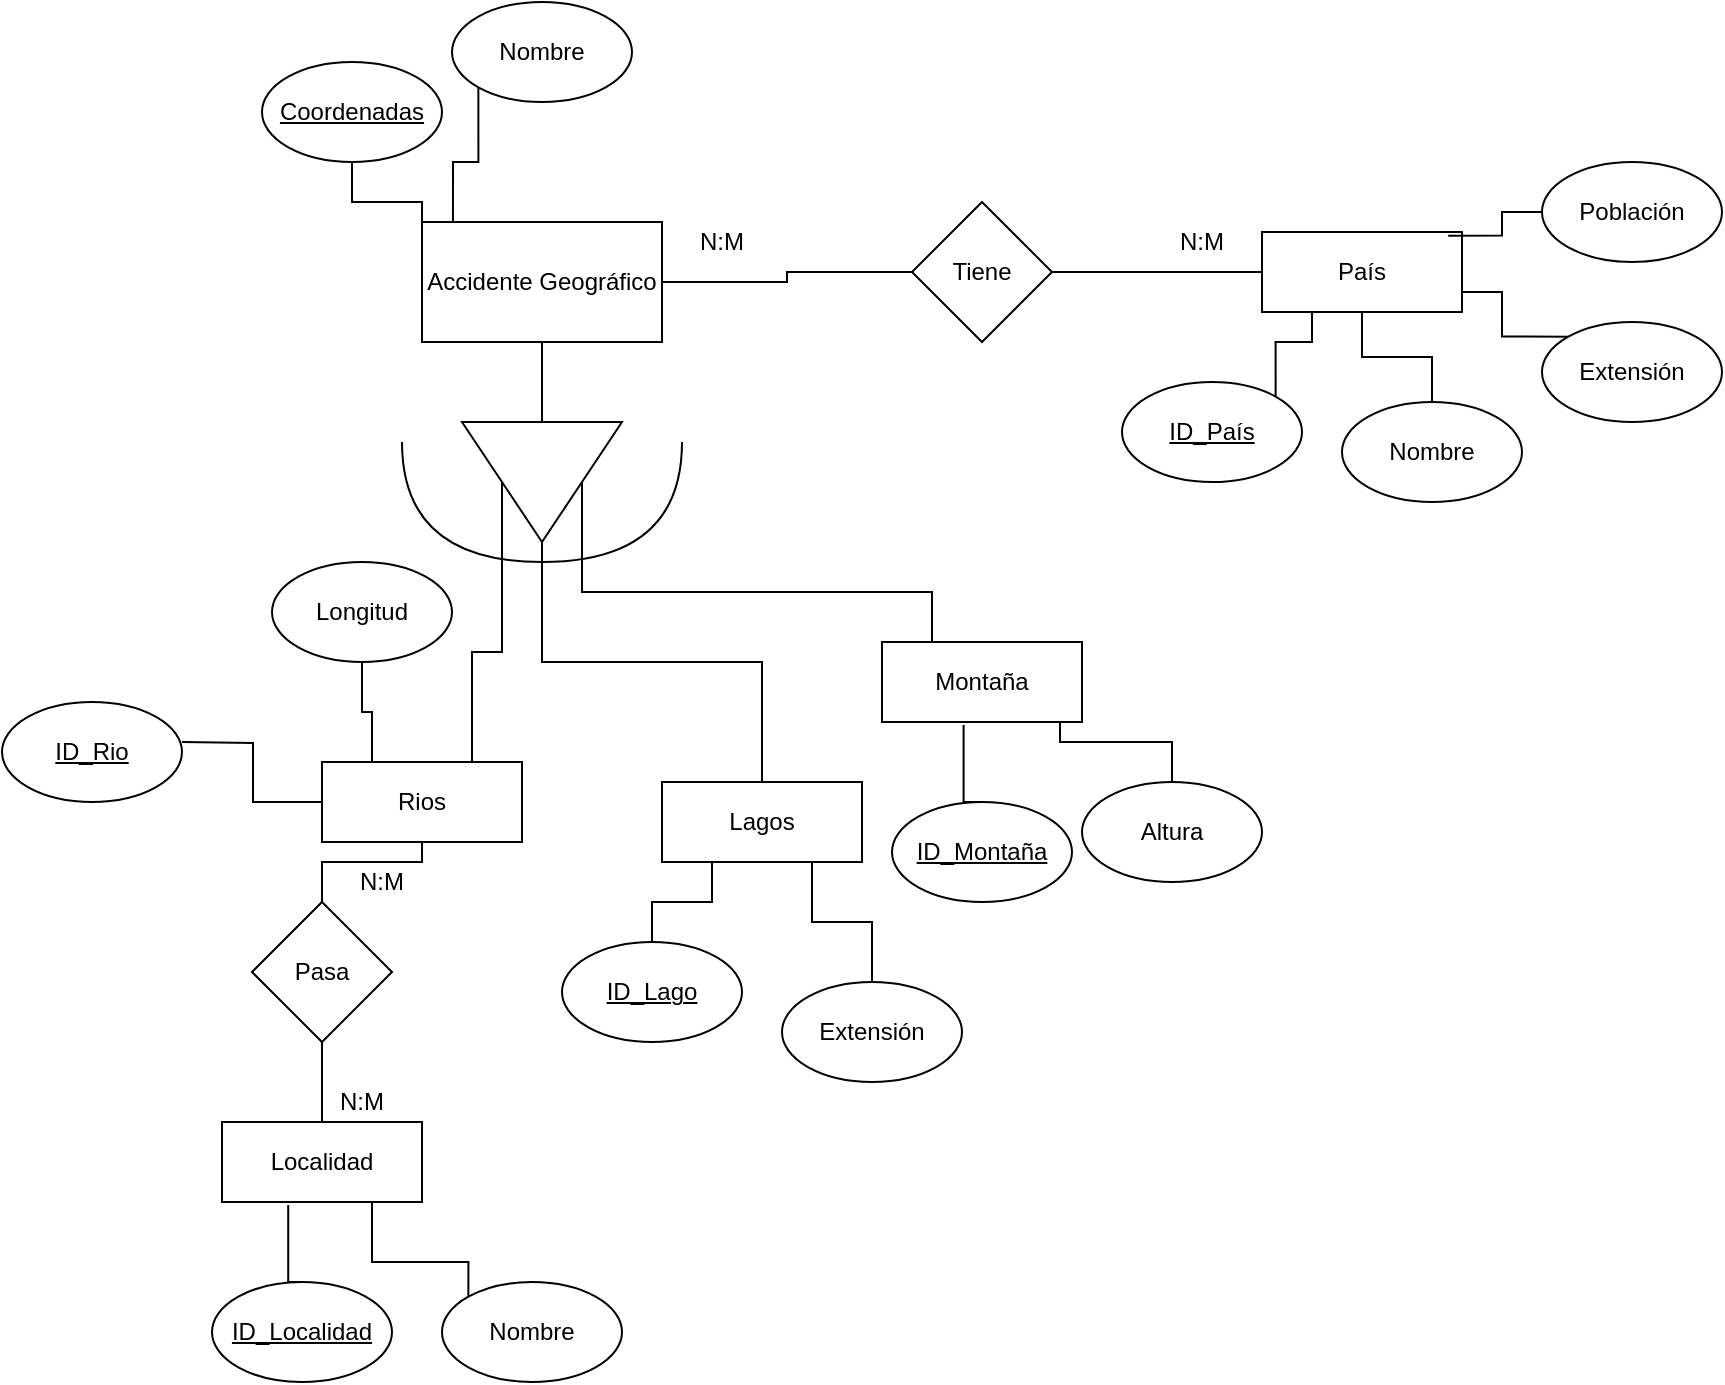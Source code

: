 <mxfile version="14.3.2" type="device"><diagram id="J56eoR_Px49tPpsOA0JP" name="Page-1"><mxGraphModel dx="1068" dy="773" grid="1" gridSize="10" guides="1" tooltips="1" connect="1" arrows="1" fold="1" page="1" pageScale="1" pageWidth="1200" pageHeight="1600" math="0" shadow="0"><root><mxCell id="0"/><mxCell id="1" parent="0"/><mxCell id="LRRL8Z2CgE0V10Rpnwqd-96" style="edgeStyle=orthogonalEdgeStyle;rounded=0;orthogonalLoop=1;jettySize=auto;html=1;exitX=0.5;exitY=1;exitDx=0;exitDy=0;entryX=0;entryY=0.5;entryDx=0;entryDy=0;endArrow=none;endFill=0;strokeWidth=1;" edge="1" parent="1" source="LRRL8Z2CgE0V10Rpnwqd-78" target="LRRL8Z2CgE0V10Rpnwqd-83"><mxGeometry relative="1" as="geometry"/></mxCell><mxCell id="LRRL8Z2CgE0V10Rpnwqd-118" style="edgeStyle=orthogonalEdgeStyle;rounded=0;orthogonalLoop=1;jettySize=auto;html=1;exitX=1;exitY=0.5;exitDx=0;exitDy=0;entryX=0;entryY=0.5;entryDx=0;entryDy=0;endArrow=none;endFill=0;strokeWidth=1;" edge="1" parent="1" source="LRRL8Z2CgE0V10Rpnwqd-78" target="LRRL8Z2CgE0V10Rpnwqd-117"><mxGeometry relative="1" as="geometry"/></mxCell><mxCell id="LRRL8Z2CgE0V10Rpnwqd-78" value="Accidente Geográfico" style="rounded=0;whiteSpace=wrap;html=1;" vertex="1" parent="1"><mxGeometry x="290" y="160" width="120" height="60" as="geometry"/></mxCell><mxCell id="LRRL8Z2CgE0V10Rpnwqd-81" style="edgeStyle=orthogonalEdgeStyle;rounded=0;orthogonalLoop=1;jettySize=auto;html=1;exitX=0.5;exitY=1;exitDx=0;exitDy=0;entryX=0;entryY=0;entryDx=0;entryDy=0;endArrow=none;endFill=0;strokeWidth=1;" edge="1" parent="1" source="LRRL8Z2CgE0V10Rpnwqd-79" target="LRRL8Z2CgE0V10Rpnwqd-78"><mxGeometry relative="1" as="geometry"/></mxCell><mxCell id="LRRL8Z2CgE0V10Rpnwqd-79" value="&lt;u&gt;Coordenadas&lt;/u&gt;" style="ellipse;whiteSpace=wrap;html=1;" vertex="1" parent="1"><mxGeometry x="210" y="80" width="90" height="50" as="geometry"/></mxCell><mxCell id="LRRL8Z2CgE0V10Rpnwqd-82" style="edgeStyle=orthogonalEdgeStyle;rounded=0;orthogonalLoop=1;jettySize=auto;html=1;exitX=0;exitY=1;exitDx=0;exitDy=0;entryX=0.129;entryY=-0.004;entryDx=0;entryDy=0;entryPerimeter=0;endArrow=none;endFill=0;strokeWidth=1;" edge="1" parent="1" source="LRRL8Z2CgE0V10Rpnwqd-80" target="LRRL8Z2CgE0V10Rpnwqd-78"><mxGeometry relative="1" as="geometry"/></mxCell><mxCell id="LRRL8Z2CgE0V10Rpnwqd-80" value="Nombre" style="ellipse;whiteSpace=wrap;html=1;" vertex="1" parent="1"><mxGeometry x="305" y="50" width="90" height="50" as="geometry"/></mxCell><mxCell id="LRRL8Z2CgE0V10Rpnwqd-83" value="" style="triangle;whiteSpace=wrap;html=1;rotation=90;" vertex="1" parent="1"><mxGeometry x="320" y="250" width="60" height="80" as="geometry"/></mxCell><mxCell id="LRRL8Z2CgE0V10Rpnwqd-94" style="edgeStyle=orthogonalEdgeStyle;rounded=0;orthogonalLoop=1;jettySize=auto;html=1;exitX=0.75;exitY=0;exitDx=0;exitDy=0;entryX=0.5;entryY=1;entryDx=0;entryDy=0;endArrow=none;endFill=0;strokeWidth=1;" edge="1" parent="1" source="LRRL8Z2CgE0V10Rpnwqd-84" target="LRRL8Z2CgE0V10Rpnwqd-83"><mxGeometry relative="1" as="geometry"/></mxCell><mxCell id="LRRL8Z2CgE0V10Rpnwqd-84" value="Rios" style="rounded=0;whiteSpace=wrap;html=1;" vertex="1" parent="1"><mxGeometry x="240" y="430" width="100" height="40" as="geometry"/></mxCell><mxCell id="LRRL8Z2CgE0V10Rpnwqd-88" style="edgeStyle=orthogonalEdgeStyle;rounded=0;orthogonalLoop=1;jettySize=auto;html=1;exitX=0.5;exitY=0;exitDx=0;exitDy=0;entryX=1;entryY=0.5;entryDx=0;entryDy=0;endArrow=none;endFill=0;strokeWidth=1;" edge="1" parent="1" source="LRRL8Z2CgE0V10Rpnwqd-85" target="LRRL8Z2CgE0V10Rpnwqd-83"><mxGeometry relative="1" as="geometry"/></mxCell><mxCell id="LRRL8Z2CgE0V10Rpnwqd-85" value="Lagos" style="rounded=0;whiteSpace=wrap;html=1;" vertex="1" parent="1"><mxGeometry x="410" y="440" width="100" height="40" as="geometry"/></mxCell><mxCell id="LRRL8Z2CgE0V10Rpnwqd-95" style="edgeStyle=orthogonalEdgeStyle;rounded=0;orthogonalLoop=1;jettySize=auto;html=1;exitX=0.25;exitY=0;exitDx=0;exitDy=0;entryX=0.5;entryY=0;entryDx=0;entryDy=0;endArrow=none;endFill=0;strokeWidth=1;" edge="1" parent="1" source="LRRL8Z2CgE0V10Rpnwqd-86" target="LRRL8Z2CgE0V10Rpnwqd-83"><mxGeometry relative="1" as="geometry"/></mxCell><mxCell id="LRRL8Z2CgE0V10Rpnwqd-86" value="Montaña" style="rounded=0;whiteSpace=wrap;html=1;" vertex="1" parent="1"><mxGeometry x="520" y="370" width="100" height="40" as="geometry"/></mxCell><mxCell id="LRRL8Z2CgE0V10Rpnwqd-90" value="" style="shape=requiredInterface;html=1;verticalLabelPosition=bottom;rotation=90;" vertex="1" parent="1"><mxGeometry x="320" y="230" width="60" height="140" as="geometry"/></mxCell><mxCell id="LRRL8Z2CgE0V10Rpnwqd-99" style="edgeStyle=orthogonalEdgeStyle;rounded=0;orthogonalLoop=1;jettySize=auto;html=1;exitX=0.5;exitY=0;exitDx=0;exitDy=0;entryX=0.5;entryY=1;entryDx=0;entryDy=0;endArrow=none;endFill=0;strokeWidth=1;" edge="1" parent="1" source="LRRL8Z2CgE0V10Rpnwqd-97" target="LRRL8Z2CgE0V10Rpnwqd-98"><mxGeometry relative="1" as="geometry"/></mxCell><mxCell id="LRRL8Z2CgE0V10Rpnwqd-97" value="Localidad" style="rounded=0;whiteSpace=wrap;html=1;" vertex="1" parent="1"><mxGeometry x="190" y="610" width="100" height="40" as="geometry"/></mxCell><mxCell id="LRRL8Z2CgE0V10Rpnwqd-100" style="edgeStyle=orthogonalEdgeStyle;rounded=0;orthogonalLoop=1;jettySize=auto;html=1;exitX=0.5;exitY=0;exitDx=0;exitDy=0;entryX=0.5;entryY=1;entryDx=0;entryDy=0;endArrow=none;endFill=0;strokeWidth=1;" edge="1" parent="1" source="LRRL8Z2CgE0V10Rpnwqd-98" target="LRRL8Z2CgE0V10Rpnwqd-84"><mxGeometry relative="1" as="geometry"/></mxCell><mxCell id="LRRL8Z2CgE0V10Rpnwqd-98" value="Pasa" style="rhombus;whiteSpace=wrap;html=1;" vertex="1" parent="1"><mxGeometry x="205" y="500" width="70" height="70" as="geometry"/></mxCell><mxCell id="LRRL8Z2CgE0V10Rpnwqd-129" style="edgeStyle=orthogonalEdgeStyle;rounded=0;orthogonalLoop=1;jettySize=auto;html=1;exitX=0.5;exitY=0;exitDx=0;exitDy=0;entryX=0.331;entryY=1.038;entryDx=0;entryDy=0;entryPerimeter=0;endArrow=none;endFill=0;strokeWidth=1;" edge="1" parent="1" source="LRRL8Z2CgE0V10Rpnwqd-102" target="LRRL8Z2CgE0V10Rpnwqd-97"><mxGeometry relative="1" as="geometry"/></mxCell><mxCell id="LRRL8Z2CgE0V10Rpnwqd-102" value="&lt;u&gt;ID_Localidad&lt;/u&gt;" style="ellipse;whiteSpace=wrap;html=1;" vertex="1" parent="1"><mxGeometry x="185" y="690" width="90" height="50" as="geometry"/></mxCell><mxCell id="LRRL8Z2CgE0V10Rpnwqd-130" style="edgeStyle=orthogonalEdgeStyle;rounded=0;orthogonalLoop=1;jettySize=auto;html=1;exitX=0;exitY=0;exitDx=0;exitDy=0;entryX=0.75;entryY=1;entryDx=0;entryDy=0;endArrow=none;endFill=0;strokeWidth=1;" edge="1" parent="1" source="LRRL8Z2CgE0V10Rpnwqd-103" target="LRRL8Z2CgE0V10Rpnwqd-97"><mxGeometry relative="1" as="geometry"><Array as="points"><mxPoint x="313" y="680"/><mxPoint x="265" y="680"/></Array></mxGeometry></mxCell><mxCell id="LRRL8Z2CgE0V10Rpnwqd-103" value="Nombre" style="ellipse;whiteSpace=wrap;html=1;" vertex="1" parent="1"><mxGeometry x="300" y="690" width="90" height="50" as="geometry"/></mxCell><mxCell id="LRRL8Z2CgE0V10Rpnwqd-113" style="edgeStyle=orthogonalEdgeStyle;rounded=0;orthogonalLoop=1;jettySize=auto;html=1;exitX=0.5;exitY=0;exitDx=0;exitDy=0;entryX=0.25;entryY=1;entryDx=0;entryDy=0;endArrow=none;endFill=0;strokeWidth=1;" edge="1" parent="1" source="LRRL8Z2CgE0V10Rpnwqd-104" target="LRRL8Z2CgE0V10Rpnwqd-85"><mxGeometry relative="1" as="geometry"/></mxCell><mxCell id="LRRL8Z2CgE0V10Rpnwqd-104" value="&lt;u&gt;ID_Lago&lt;/u&gt;" style="ellipse;whiteSpace=wrap;html=1;" vertex="1" parent="1"><mxGeometry x="360" y="520" width="90" height="50" as="geometry"/></mxCell><mxCell id="LRRL8Z2CgE0V10Rpnwqd-114" style="edgeStyle=orthogonalEdgeStyle;rounded=0;orthogonalLoop=1;jettySize=auto;html=1;exitX=0.5;exitY=0;exitDx=0;exitDy=0;entryX=0.75;entryY=1;entryDx=0;entryDy=0;endArrow=none;endFill=0;strokeWidth=1;" edge="1" parent="1" source="LRRL8Z2CgE0V10Rpnwqd-105" target="LRRL8Z2CgE0V10Rpnwqd-85"><mxGeometry relative="1" as="geometry"/></mxCell><mxCell id="LRRL8Z2CgE0V10Rpnwqd-105" value="Extensión" style="ellipse;whiteSpace=wrap;html=1;" vertex="1" parent="1"><mxGeometry x="470" y="540" width="90" height="50" as="geometry"/></mxCell><mxCell id="LRRL8Z2CgE0V10Rpnwqd-115" style="edgeStyle=orthogonalEdgeStyle;rounded=0;orthogonalLoop=1;jettySize=auto;html=1;exitX=0.5;exitY=0;exitDx=0;exitDy=0;entryX=0.408;entryY=1.038;entryDx=0;entryDy=0;entryPerimeter=0;endArrow=none;endFill=0;strokeWidth=1;" edge="1" parent="1" source="LRRL8Z2CgE0V10Rpnwqd-106" target="LRRL8Z2CgE0V10Rpnwqd-86"><mxGeometry relative="1" as="geometry"/></mxCell><mxCell id="LRRL8Z2CgE0V10Rpnwqd-106" value="&lt;u&gt;ID_Montaña&lt;/u&gt;" style="ellipse;whiteSpace=wrap;html=1;" vertex="1" parent="1"><mxGeometry x="525" y="450" width="90" height="50" as="geometry"/></mxCell><mxCell id="LRRL8Z2CgE0V10Rpnwqd-131" style="edgeStyle=orthogonalEdgeStyle;rounded=0;orthogonalLoop=1;jettySize=auto;html=1;exitX=0.5;exitY=0;exitDx=0;exitDy=0;entryX=0.89;entryY=1.009;entryDx=0;entryDy=0;entryPerimeter=0;endArrow=none;endFill=0;strokeWidth=1;" edge="1" parent="1" source="LRRL8Z2CgE0V10Rpnwqd-107" target="LRRL8Z2CgE0V10Rpnwqd-86"><mxGeometry relative="1" as="geometry"/></mxCell><mxCell id="LRRL8Z2CgE0V10Rpnwqd-107" value="Altura" style="ellipse;whiteSpace=wrap;html=1;" vertex="1" parent="1"><mxGeometry x="620" y="440" width="90" height="50" as="geometry"/></mxCell><mxCell id="LRRL8Z2CgE0V10Rpnwqd-111" style="edgeStyle=orthogonalEdgeStyle;rounded=0;orthogonalLoop=1;jettySize=auto;html=1;exitX=0.5;exitY=1;exitDx=0;exitDy=0;entryX=0;entryY=0.5;entryDx=0;entryDy=0;endArrow=none;endFill=0;strokeWidth=1;" edge="1" parent="1" target="LRRL8Z2CgE0V10Rpnwqd-84"><mxGeometry relative="1" as="geometry"><mxPoint x="170" y="420" as="sourcePoint"/></mxGeometry></mxCell><mxCell id="LRRL8Z2CgE0V10Rpnwqd-108" value="&lt;u&gt;ID_Rio&lt;/u&gt;" style="ellipse;whiteSpace=wrap;html=1;" vertex="1" parent="1"><mxGeometry x="80" y="400" width="90" height="50" as="geometry"/></mxCell><mxCell id="LRRL8Z2CgE0V10Rpnwqd-112" style="edgeStyle=orthogonalEdgeStyle;rounded=0;orthogonalLoop=1;jettySize=auto;html=1;exitX=0.5;exitY=1;exitDx=0;exitDy=0;entryX=0.25;entryY=0;entryDx=0;entryDy=0;endArrow=none;endFill=0;strokeWidth=1;" edge="1" parent="1" source="LRRL8Z2CgE0V10Rpnwqd-109" target="LRRL8Z2CgE0V10Rpnwqd-84"><mxGeometry relative="1" as="geometry"/></mxCell><mxCell id="LRRL8Z2CgE0V10Rpnwqd-109" value="Longitud" style="ellipse;whiteSpace=wrap;html=1;" vertex="1" parent="1"><mxGeometry x="215" y="330" width="90" height="50" as="geometry"/></mxCell><mxCell id="LRRL8Z2CgE0V10Rpnwqd-120" style="edgeStyle=orthogonalEdgeStyle;rounded=0;orthogonalLoop=1;jettySize=auto;html=1;exitX=1;exitY=0.5;exitDx=0;exitDy=0;entryX=0;entryY=0.5;entryDx=0;entryDy=0;endArrow=none;endFill=0;strokeWidth=1;" edge="1" parent="1" source="LRRL8Z2CgE0V10Rpnwqd-117" target="LRRL8Z2CgE0V10Rpnwqd-119"><mxGeometry relative="1" as="geometry"/></mxCell><mxCell id="LRRL8Z2CgE0V10Rpnwqd-117" value="Tiene" style="rhombus;whiteSpace=wrap;html=1;" vertex="1" parent="1"><mxGeometry x="535" y="150" width="70" height="70" as="geometry"/></mxCell><mxCell id="LRRL8Z2CgE0V10Rpnwqd-119" value="País" style="rounded=0;whiteSpace=wrap;html=1;" vertex="1" parent="1"><mxGeometry x="710" y="165" width="100" height="40" as="geometry"/></mxCell><mxCell id="LRRL8Z2CgE0V10Rpnwqd-125" style="edgeStyle=orthogonalEdgeStyle;rounded=0;orthogonalLoop=1;jettySize=auto;html=1;exitX=1;exitY=0;exitDx=0;exitDy=0;entryX=0.25;entryY=1;entryDx=0;entryDy=0;endArrow=none;endFill=0;strokeWidth=1;" edge="1" parent="1" source="LRRL8Z2CgE0V10Rpnwqd-121" target="LRRL8Z2CgE0V10Rpnwqd-119"><mxGeometry relative="1" as="geometry"/></mxCell><mxCell id="LRRL8Z2CgE0V10Rpnwqd-121" value="&lt;u&gt;ID_País&lt;/u&gt;" style="ellipse;whiteSpace=wrap;html=1;" vertex="1" parent="1"><mxGeometry x="640" y="240" width="90" height="50" as="geometry"/></mxCell><mxCell id="LRRL8Z2CgE0V10Rpnwqd-126" style="edgeStyle=orthogonalEdgeStyle;rounded=0;orthogonalLoop=1;jettySize=auto;html=1;exitX=0.5;exitY=0;exitDx=0;exitDy=0;entryX=0.5;entryY=1;entryDx=0;entryDy=0;endArrow=none;endFill=0;strokeWidth=1;" edge="1" parent="1" source="LRRL8Z2CgE0V10Rpnwqd-122" target="LRRL8Z2CgE0V10Rpnwqd-119"><mxGeometry relative="1" as="geometry"/></mxCell><mxCell id="LRRL8Z2CgE0V10Rpnwqd-122" value="Nombre" style="ellipse;whiteSpace=wrap;html=1;" vertex="1" parent="1"><mxGeometry x="750" y="250" width="90" height="50" as="geometry"/></mxCell><mxCell id="LRRL8Z2CgE0V10Rpnwqd-127" style="edgeStyle=orthogonalEdgeStyle;rounded=0;orthogonalLoop=1;jettySize=auto;html=1;exitX=0;exitY=0;exitDx=0;exitDy=0;entryX=1;entryY=0.75;entryDx=0;entryDy=0;endArrow=none;endFill=0;strokeWidth=1;" edge="1" parent="1" source="LRRL8Z2CgE0V10Rpnwqd-123" target="LRRL8Z2CgE0V10Rpnwqd-119"><mxGeometry relative="1" as="geometry"/></mxCell><mxCell id="LRRL8Z2CgE0V10Rpnwqd-123" value="Extensión" style="ellipse;whiteSpace=wrap;html=1;" vertex="1" parent="1"><mxGeometry x="850" y="210" width="90" height="50" as="geometry"/></mxCell><mxCell id="LRRL8Z2CgE0V10Rpnwqd-128" style="edgeStyle=orthogonalEdgeStyle;rounded=0;orthogonalLoop=1;jettySize=auto;html=1;exitX=0;exitY=0.5;exitDx=0;exitDy=0;entryX=0.931;entryY=0.046;entryDx=0;entryDy=0;entryPerimeter=0;endArrow=none;endFill=0;strokeWidth=1;" edge="1" parent="1" source="LRRL8Z2CgE0V10Rpnwqd-124" target="LRRL8Z2CgE0V10Rpnwqd-119"><mxGeometry relative="1" as="geometry"/></mxCell><mxCell id="LRRL8Z2CgE0V10Rpnwqd-124" value="Población" style="ellipse;whiteSpace=wrap;html=1;" vertex="1" parent="1"><mxGeometry x="850" y="130" width="90" height="50" as="geometry"/></mxCell><mxCell id="LRRL8Z2CgE0V10Rpnwqd-132" value="N:M" style="text;html=1;strokeColor=none;fillColor=none;align=center;verticalAlign=middle;whiteSpace=wrap;rounded=0;" vertex="1" parent="1"><mxGeometry x="250" y="480" width="40" height="20" as="geometry"/></mxCell><mxCell id="LRRL8Z2CgE0V10Rpnwqd-133" value="N:M" style="text;html=1;strokeColor=none;fillColor=none;align=center;verticalAlign=middle;whiteSpace=wrap;rounded=0;" vertex="1" parent="1"><mxGeometry x="240" y="590" width="40" height="20" as="geometry"/></mxCell><mxCell id="LRRL8Z2CgE0V10Rpnwqd-134" value="N:M" style="text;html=1;strokeColor=none;fillColor=none;align=center;verticalAlign=middle;whiteSpace=wrap;rounded=0;" vertex="1" parent="1"><mxGeometry x="420" y="160" width="40" height="20" as="geometry"/></mxCell><mxCell id="LRRL8Z2CgE0V10Rpnwqd-135" value="N:M" style="text;html=1;strokeColor=none;fillColor=none;align=center;verticalAlign=middle;whiteSpace=wrap;rounded=0;" vertex="1" parent="1"><mxGeometry x="660" y="160" width="40" height="20" as="geometry"/></mxCell></root></mxGraphModel></diagram></mxfile>